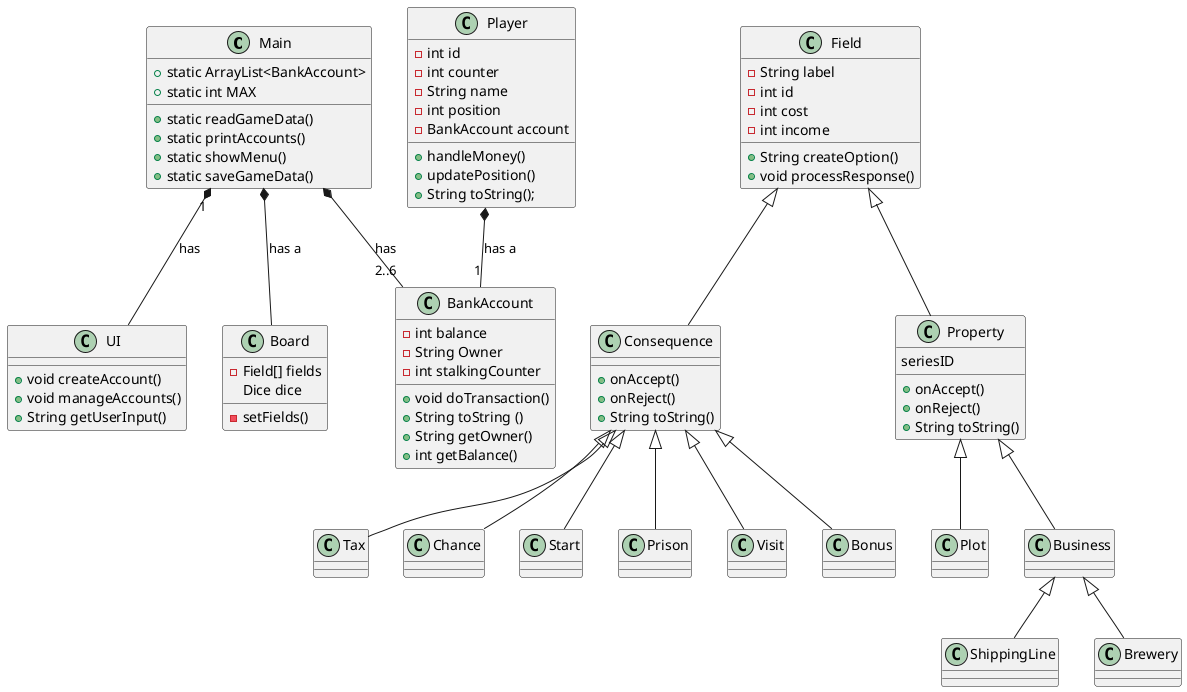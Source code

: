 @startuml
'https://plantuml.com/sequence-diagram

Main  *-- "2..6" BankAccount : has
Main "1" *-- UI : has
Player *-- "1" BankAccount : has a
Field <|-- Consequence
Field <|-- Property
Main *-- Board : has a
Consequence <|-- Tax
Consequence <|-- Chance
Consequence <|-- Start
Consequence <|-- Prison
Consequence <|-- Visit
Consequence <|-- Bonus
Property <|-- Plot
Property <|-- Business
Business <|-- ShippingLine
Business <|-- Brewery


Player : - int id
Player : - int counter
Player : - String name
Player : - int position
Player : - BankAccount account
Player : + handleMoney()
Player : + updatePosition()
Player : + String toString();

BankAccount : - int balance
BankAccount : - String Owner
BankAccount : - int stalkingCounter
BankAccount : + void doTransaction()
BankAccount : + String toString ()
BankAccount : + String getOwner()
BankAccount : + int getBalance()

UI : + void createAccount()
UI : + void manageAccounts()
UI : + String getUserInput()

Main : + static ArrayList<BankAccount>
Main : + static int MAX
Main : + static readGameData()
Main : + static printAccounts()
Main : + static showMenu()
Main : + static saveGameData()

Field : - String label
Field : - int id
Field : - int cost
Field : - int income
Field : + String createOption()
Field : + void processResponse()

Consequence : + onAccept()
Consequence : + onReject()
Consequence : + String toString()

Property : seriesID
Property : + onAccept()
Property : + onReject()
Property : + String toString()

Board : - Field[] fields
Board : Dice dice
Board : - setFields()



@enduml